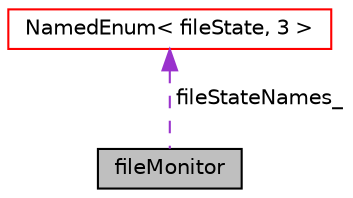 digraph "fileMonitor"
{
  bgcolor="transparent";
  edge [fontname="Helvetica",fontsize="10",labelfontname="Helvetica",labelfontsize="10"];
  node [fontname="Helvetica",fontsize="10",shape=record];
  Node1 [label="fileMonitor",height=0.2,width=0.4,color="black", fillcolor="grey75", style="filled", fontcolor="black"];
  Node2 -> Node1 [dir="back",color="darkorchid3",fontsize="10",style="dashed",label=" fileStateNames_" ,fontname="Helvetica"];
  Node2 [label="NamedEnum\< fileState, 3 \>",height=0.2,width=0.4,color="red",URL="$a01602.html"];
}
